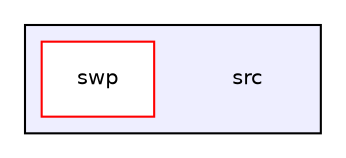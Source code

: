 digraph "src" {
  compound=true
  node [ fontsize="10", fontname="Helvetica"];
  edge [ labelfontsize="10", labelfontname="Helvetica"];
  subgraph clusterdir_48ebd1ea7139ccf2f58b71b477436a98 {
    graph [ bgcolor="#eeeeff", pencolor="black", label="" URL="dir_48ebd1ea7139ccf2f58b71b477436a98.html"];
    dir_48ebd1ea7139ccf2f58b71b477436a98 [shape=plaintext label="src"];
    dir_014ecd3e13785cc2bdc25da2fcd83a8b [shape=box label="swp" color="red" fillcolor="white" style="filled" URL="dir_014ecd3e13785cc2bdc25da2fcd83a8b.html"];
  }
}
